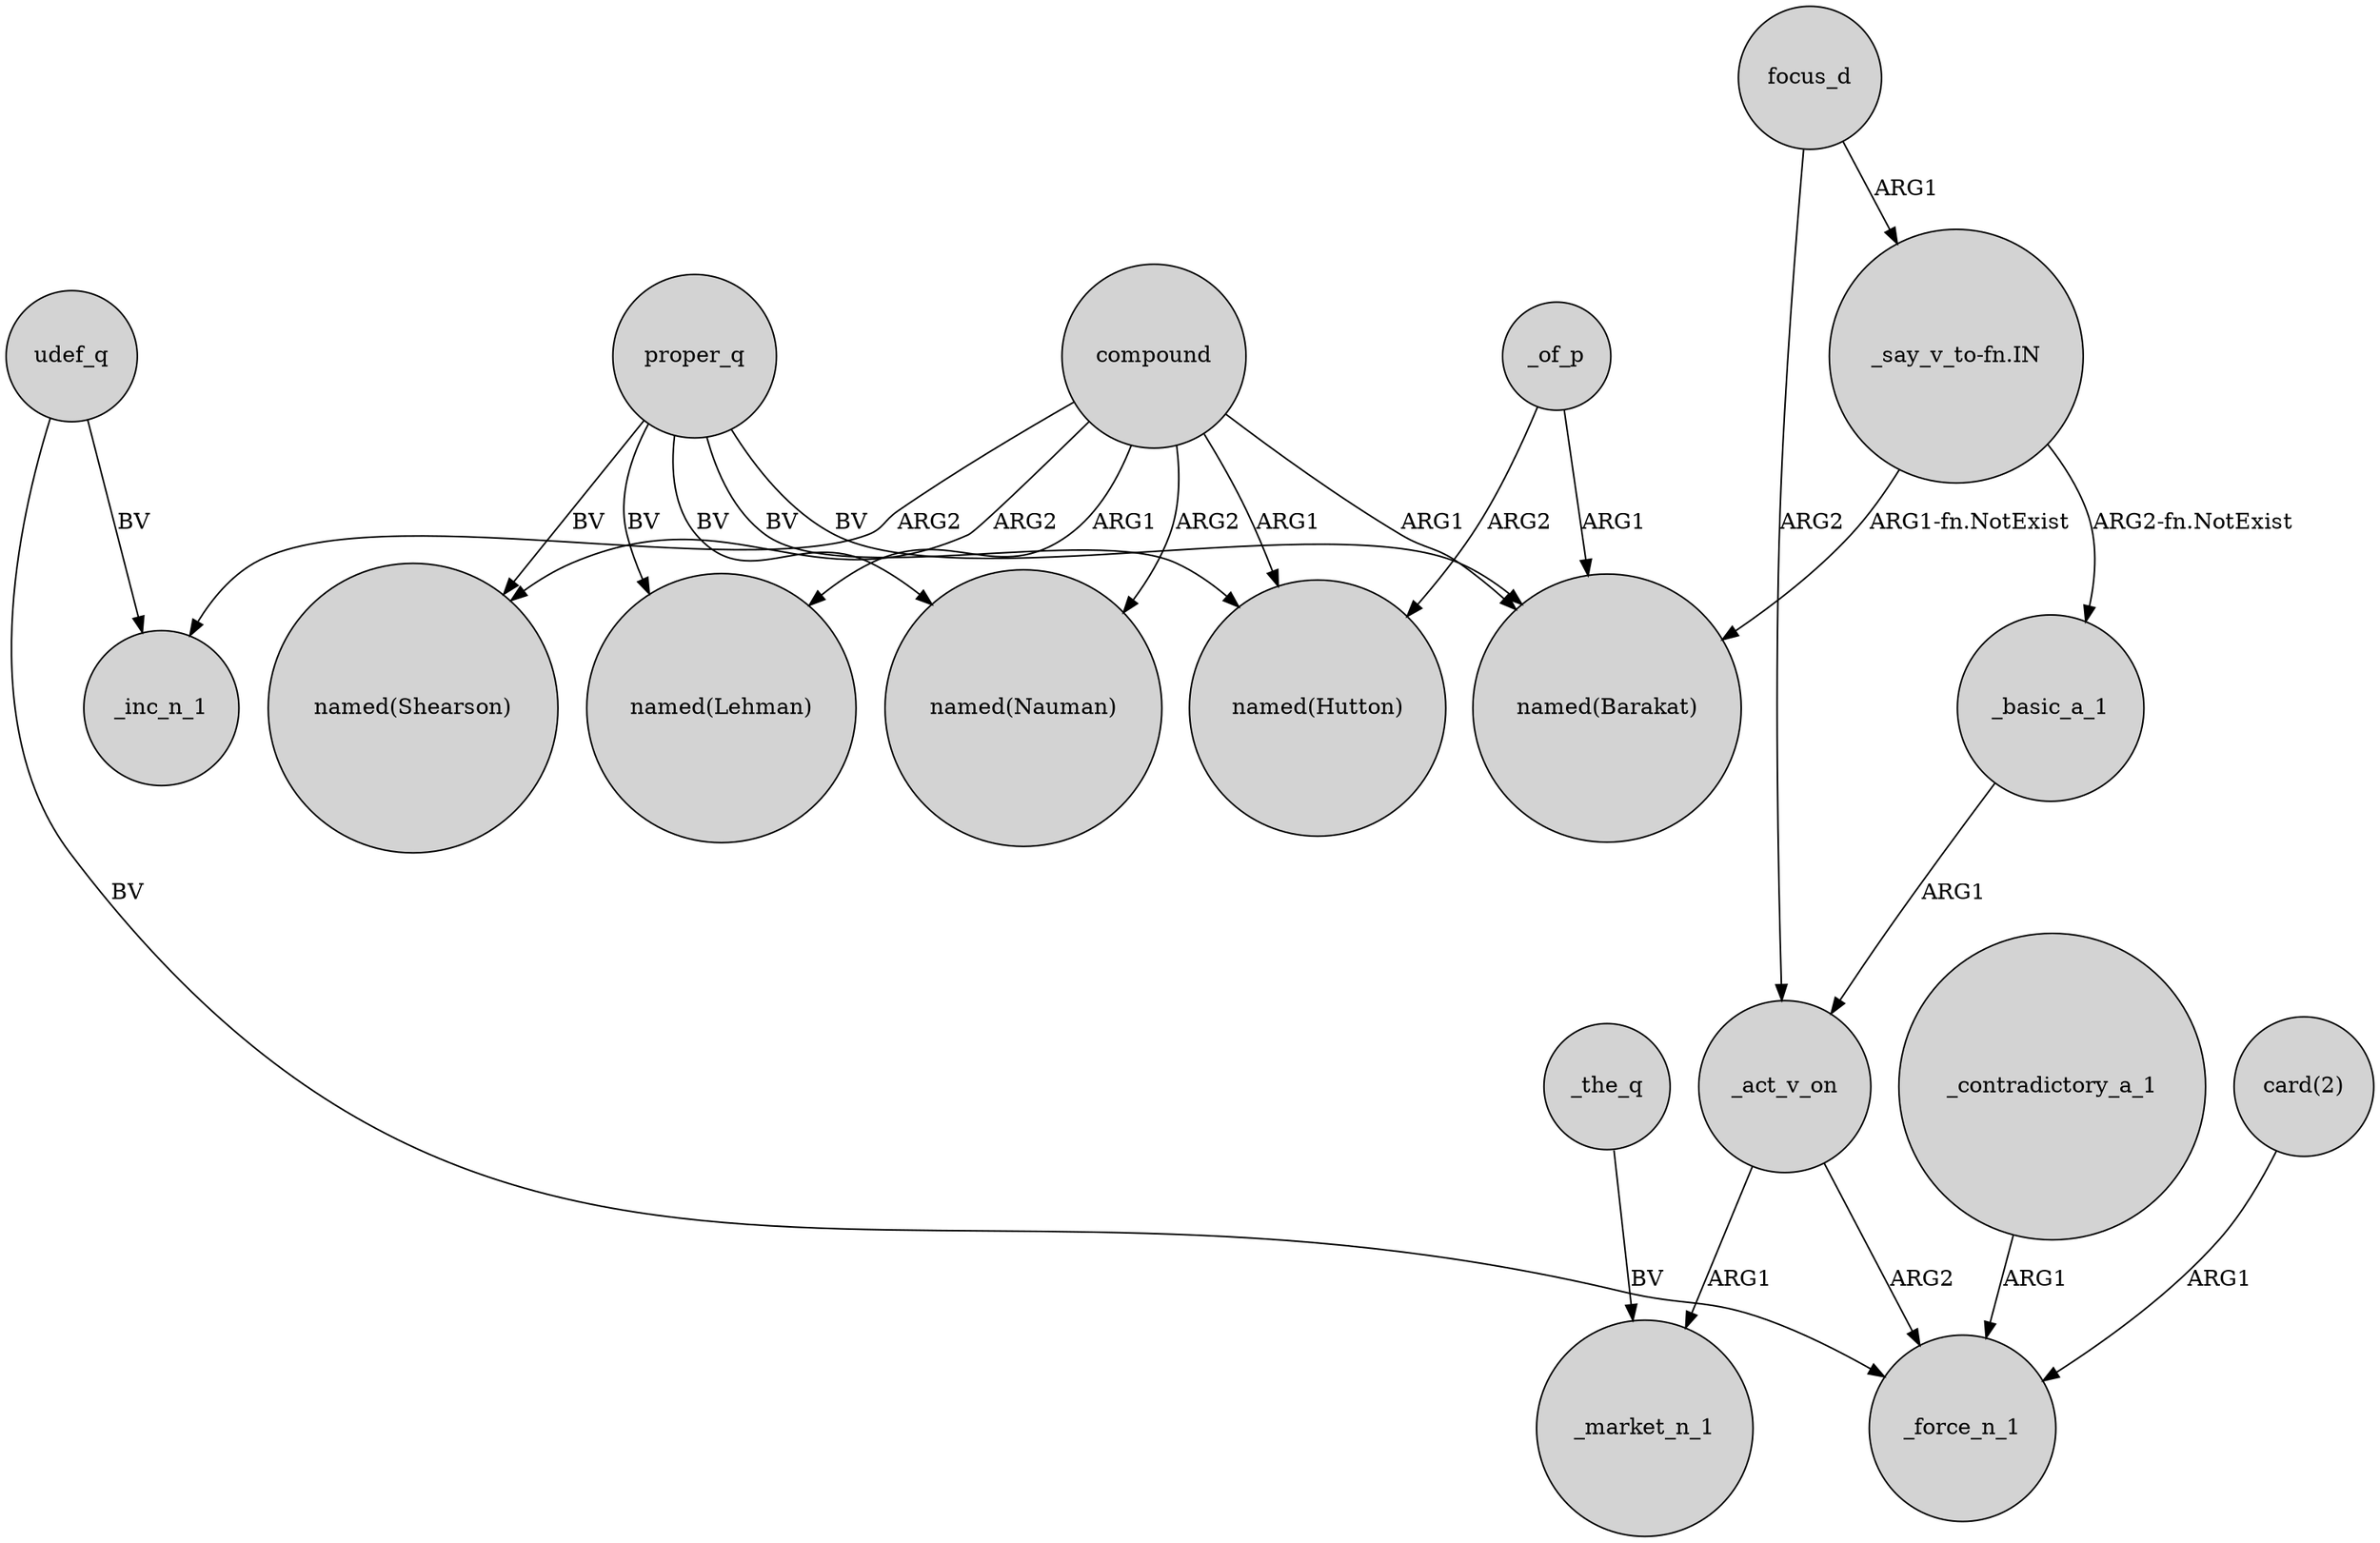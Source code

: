 digraph {
	node [shape=circle style=filled]
	udef_q -> _force_n_1 [label=BV]
	udef_q -> _inc_n_1 [label=BV]
	proper_q -> "named(Shearson)" [label=BV]
	_act_v_on -> _force_n_1 [label=ARG2]
	"_say_v_to-fn.IN" -> _basic_a_1 [label="ARG2-fn.NotExist"]
	"_say_v_to-fn.IN" -> "named(Barakat)" [label="ARG1-fn.NotExist"]
	focus_d -> _act_v_on [label=ARG2]
	_contradictory_a_1 -> _force_n_1 [label=ARG1]
	proper_q -> "named(Lehman)" [label=BV]
	proper_q -> "named(Hutton)" [label=BV]
	proper_q -> "named(Barakat)" [label=BV]
	_of_p -> "named(Barakat)" [label=ARG1]
	_of_p -> "named(Hutton)" [label=ARG2]
	proper_q -> "named(Nauman)" [label=BV]
	compound -> "named(Nauman)" [label=ARG2]
	compound -> "named(Shearson)" [label=ARG2]
	"card(2)" -> _force_n_1 [label=ARG1]
	compound -> "named(Barakat)" [label=ARG1]
	_basic_a_1 -> _act_v_on [label=ARG1]
	_the_q -> _market_n_1 [label=BV]
	compound -> "named(Lehman)" [label=ARG1]
	compound -> _inc_n_1 [label=ARG2]
	compound -> "named(Hutton)" [label=ARG1]
	focus_d -> "_say_v_to-fn.IN" [label=ARG1]
	_act_v_on -> _market_n_1 [label=ARG1]
}
